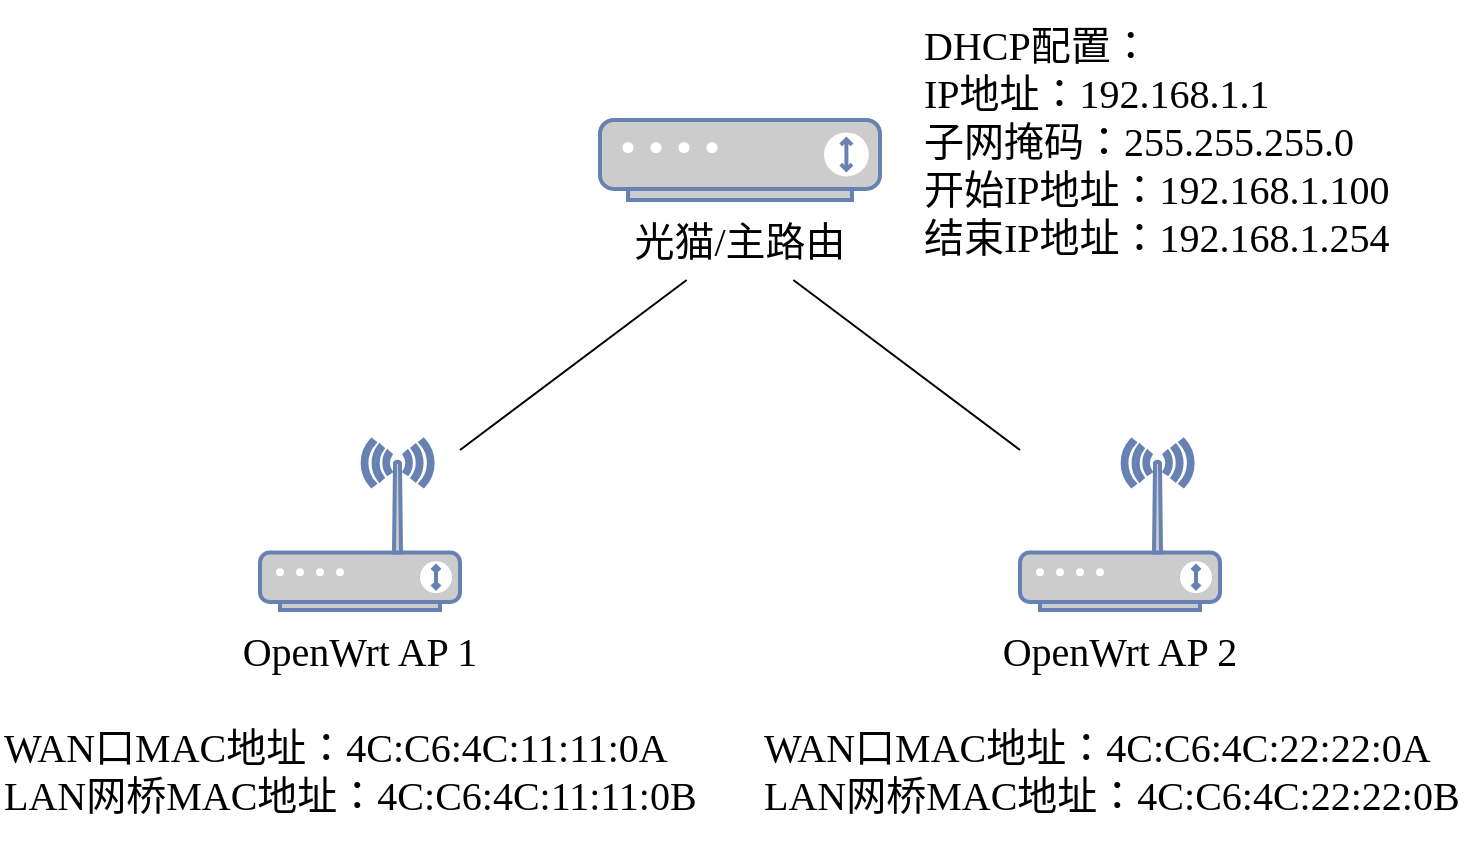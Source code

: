 <mxfile version="24.6.4" type="device">
  <diagram name="第 1 页" id="k_IrAgC4Wr0JdGPT4DGN">
    <mxGraphModel dx="1208" dy="1587" grid="1" gridSize="10" guides="1" tooltips="1" connect="1" arrows="1" fold="1" page="0" pageScale="1" pageWidth="1169" pageHeight="827" math="0" shadow="0">
      <root>
        <mxCell id="0" />
        <mxCell id="1" parent="0" />
        <mxCell id="OR8ly00u9XFqKpBdfUVp-11" value="&lt;div&gt;DHCP配置：&lt;/div&gt;&lt;div&gt;IP地址：192.168.1.1&lt;/div&gt;&lt;div&gt;子网掩码：255.255.255.0&lt;/div&gt;&lt;div&gt;开始IP地址：192.168.1.100&lt;/div&gt;&lt;div style=&quot;&quot;&gt;结束IP地址：192.168.1.254&lt;/div&gt;" style="text;html=1;align=left;verticalAlign=middle;whiteSpace=wrap;rounded=0;fontFamily=HarmonyOS Sans SC;fontSize=20;fontColor=default;" vertex="1" parent="1">
          <mxGeometry x="160" y="-60" width="260" height="140" as="geometry" />
        </mxCell>
        <mxCell id="OR8ly00u9XFqKpBdfUVp-15" value="" style="group" vertex="1" connectable="0" parent="1">
          <mxGeometry width="140" height="80" as="geometry" />
        </mxCell>
        <mxCell id="OR8ly00u9XFqKpBdfUVp-6" value="" style="fontColor=#0066CC;verticalAlign=top;verticalLabelPosition=bottom;labelPosition=center;align=center;html=1;outlineConnect=0;fillColor=#CCCCCC;strokeColor=#6881B3;gradientColor=none;gradientDirection=north;strokeWidth=2;shape=mxgraph.networks.modem;" vertex="1" parent="OR8ly00u9XFqKpBdfUVp-15">
          <mxGeometry width="140" height="40" as="geometry" />
        </mxCell>
        <mxCell id="OR8ly00u9XFqKpBdfUVp-8" value="光猫/主路由" style="text;html=1;align=center;verticalAlign=middle;whiteSpace=wrap;rounded=0;fontFamily=HarmonyOS Sans SC;fontSize=20;" vertex="1" parent="OR8ly00u9XFqKpBdfUVp-15">
          <mxGeometry y="40" width="140" height="40" as="geometry" />
        </mxCell>
        <mxCell id="OR8ly00u9XFqKpBdfUVp-16" value="" style="group" vertex="1" connectable="0" parent="1">
          <mxGeometry x="-200" y="160" width="160" height="125" as="geometry" />
        </mxCell>
        <mxCell id="OR8ly00u9XFqKpBdfUVp-7" value="" style="fontColor=#0066CC;verticalAlign=top;verticalLabelPosition=bottom;labelPosition=center;align=center;html=1;outlineConnect=0;fillColor=#CCCCCC;strokeColor=#6881B3;gradientColor=none;gradientDirection=north;strokeWidth=2;shape=mxgraph.networks.wireless_modem;" vertex="1" parent="OR8ly00u9XFqKpBdfUVp-16">
          <mxGeometry x="30" width="100" height="85" as="geometry" />
        </mxCell>
        <mxCell id="OR8ly00u9XFqKpBdfUVp-12" value="OpenWrt AP 1" style="text;html=1;align=center;verticalAlign=middle;whiteSpace=wrap;rounded=0;fontFamily=HarmonyOS Sans SC;fontSize=20;fontColor=default;" vertex="1" parent="OR8ly00u9XFqKpBdfUVp-16">
          <mxGeometry y="85" width="160" height="40" as="geometry" />
        </mxCell>
        <mxCell id="OR8ly00u9XFqKpBdfUVp-17" value="" style="group" vertex="1" connectable="0" parent="1">
          <mxGeometry x="180" y="160" width="160" height="125" as="geometry" />
        </mxCell>
        <mxCell id="OR8ly00u9XFqKpBdfUVp-13" value="" style="fontColor=#0066CC;verticalAlign=top;verticalLabelPosition=bottom;labelPosition=center;align=center;html=1;outlineConnect=0;fillColor=#CCCCCC;strokeColor=#6881B3;gradientColor=none;gradientDirection=north;strokeWidth=2;shape=mxgraph.networks.wireless_modem;" vertex="1" parent="OR8ly00u9XFqKpBdfUVp-17">
          <mxGeometry x="30" width="100" height="85" as="geometry" />
        </mxCell>
        <mxCell id="OR8ly00u9XFqKpBdfUVp-14" value="OpenWrt AP 2" style="text;html=1;align=center;verticalAlign=middle;whiteSpace=wrap;rounded=0;fontFamily=HarmonyOS Sans SC;fontSize=20;fontColor=default;" vertex="1" parent="OR8ly00u9XFqKpBdfUVp-17">
          <mxGeometry y="85" width="160" height="40" as="geometry" />
        </mxCell>
        <mxCell id="OR8ly00u9XFqKpBdfUVp-18" value="WAN口MAC地址：4C:C6:4C:22:22:0A&lt;div style=&quot;&quot;&gt;LAN网桥MAC地址：4C:C6:4C:22:22:0B&lt;br&gt;&lt;/div&gt;" style="text;html=1;align=left;verticalAlign=middle;whiteSpace=wrap;rounded=0;fontFamily=HarmonyOS Sans SC;fontSize=20;fontColor=default;" vertex="1" parent="1">
          <mxGeometry x="80" y="285" width="360" height="80" as="geometry" />
        </mxCell>
        <mxCell id="OR8ly00u9XFqKpBdfUVp-19" value="WAN口MAC地址：4C:C6:4C:11:11:0A&lt;div style=&quot;&quot;&gt;LAN网桥MAC地址：4C:C6:4C:11:11:0B&lt;br&gt;&lt;/div&gt;" style="text;html=1;align=left;verticalAlign=middle;whiteSpace=wrap;rounded=0;fontFamily=HarmonyOS Sans SC;fontSize=20;fontColor=default;" vertex="1" parent="1">
          <mxGeometry x="-300" y="285" width="360" height="80" as="geometry" />
        </mxCell>
        <mxCell id="OR8ly00u9XFqKpBdfUVp-20" style="rounded=0;orthogonalLoop=1;jettySize=auto;html=1;fontFamily=HarmonyOS Sans SC;fontSize=20;fontColor=default;endArrow=none;endFill=0;" edge="1" parent="1" source="OR8ly00u9XFqKpBdfUVp-8" target="OR8ly00u9XFqKpBdfUVp-7">
          <mxGeometry relative="1" as="geometry" />
        </mxCell>
        <mxCell id="OR8ly00u9XFqKpBdfUVp-21" style="rounded=0;orthogonalLoop=1;jettySize=auto;html=1;fontFamily=HarmonyOS Sans SC;fontSize=20;fontColor=default;endArrow=none;endFill=0;" edge="1" parent="1" source="OR8ly00u9XFqKpBdfUVp-8" target="OR8ly00u9XFqKpBdfUVp-13">
          <mxGeometry relative="1" as="geometry" />
        </mxCell>
      </root>
    </mxGraphModel>
  </diagram>
</mxfile>
